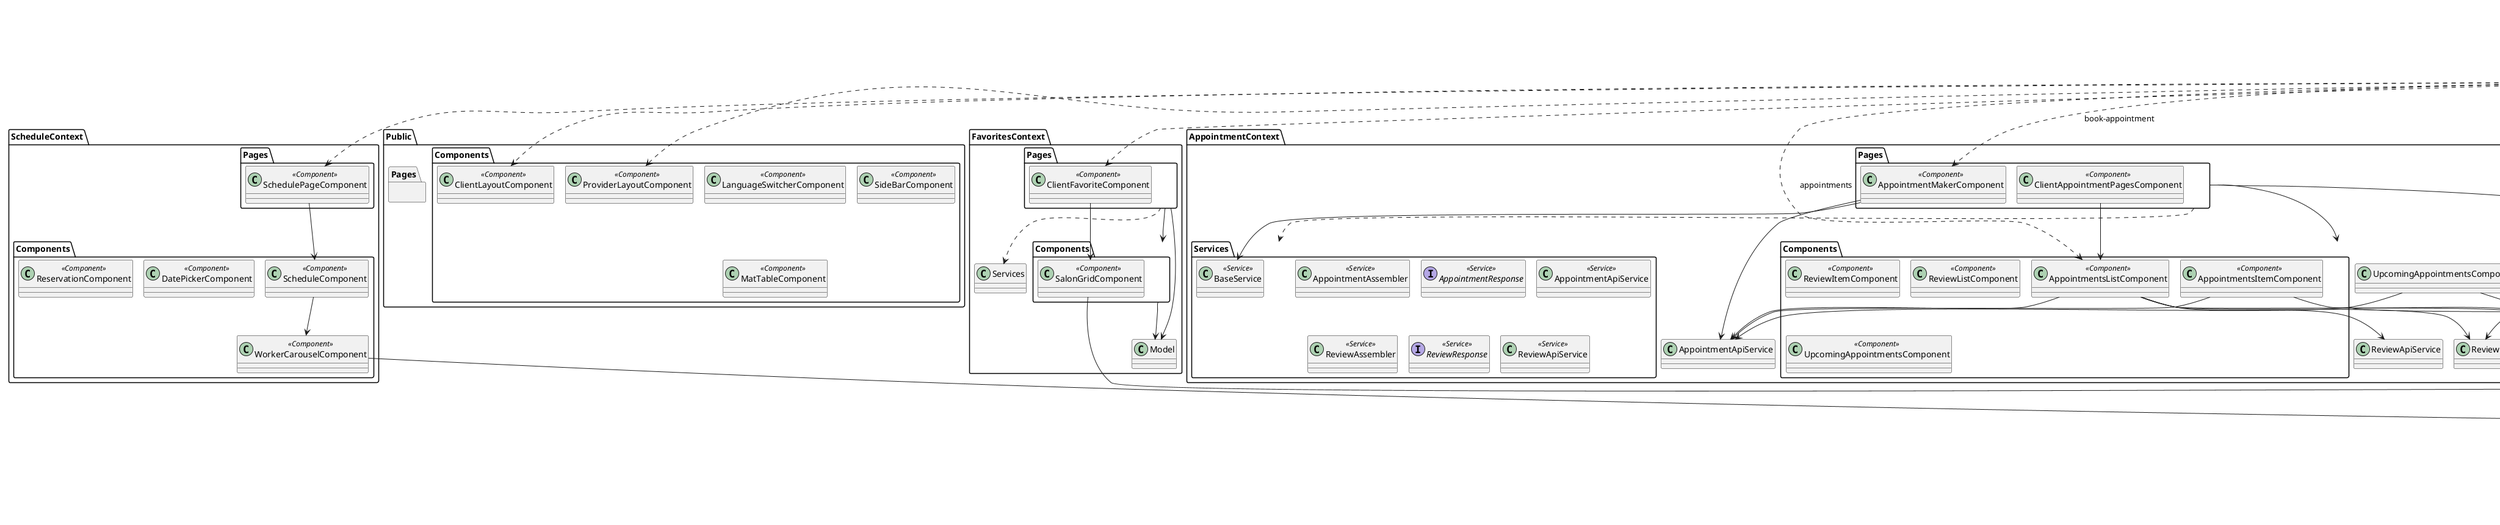 @startuml
!pragma layout smetana

title uTime - Frontend Class Diagram with Routing & Contexts

' === Application Shell ===
package App {
  class AppComponent <<Component>>
}

' === Public ===
package Public {
  package Components {
    class LanguageSwitcherComponent <<Component>>
    class SideBarComponent <<Component>>
    class MatTableComponent <<Component>>
    class ClientLayoutComponent <<Component>>
    class ProviderLayoutComponent <<Component>>
  }
  package Pages {
  }
}

' === IAM ===
package iam {
  package Components {
    class LoginFormComponent <<Component>>
    class PlanSelectorComponent <<Component>>
    class RegisterFormComponent <<Component>>
    class RegisterFormProviderComponent <<Component>>
  }
  package Pages {
    class LoginPageComponent <<Component>>
    class RegisterPageComponent <<Component>>
  }
  ' Relaciones IAM
  LoginPageComponent --> LoginFormComponent
  RegisterPageComponent --> RegisterFormComponent
  RegisterPageComponent --> PlanSelectorComponent
}

' === Dashboard Context ===
package DashboardContext {
  package Components {
    class ReviewItemComponent <<Component>>
    class ReviewListComponent <<Component>>
    class SalonItemComponent <<Component>>
    class SalonListComponent <<Component>>
    class StaffItemComponent <<Component>>
    class StaffListComponent <<Component>>
    class UpcomingAppointmentsComponent <<Component>>
  }
  package Model {
    entity Appointment <<Entity>>
    entity Review <<Entity>>
    entity Salon <<Entity>>
    entity Worker <<Entity>>
  }
  package Services {
    class AppointmentAssembler <<Service>>
    class AppointmentResponse <<Service>>
    class AppointmentApiService <<Service>>
    class ReviewAssembler <<Service>>
    class ReviewResponse <<Service>>
    class ReviewApiService <<Service>>
    class SalonAssembler <<Service>>
    class SalonResponse <<Service>>
    class SalonApiService <<Service>>
    class WorkerAssembler <<Service>>
    class WorkerResponse <<Service>>
    class WorkerApiService <<Service>>
  }
  package Pages {
    class ClientDashboardComponent <<Component>>
    class ProfessionalDashboardComponent <<Component>>
  }
  ' Relaciones Dashboard
  ClientDashboardComponent --> ReviewListComponent
  ClientDashboardComponent --> SalonListComponent
  ClientDashboardComponent --> StaffListComponent
  ClientDashboardComponent --> UpcomingAppointmentsComponent
  ProfessionalDashboardComponent --> ReviewListComponent
  ProfessionalDashboardComponent --> SalonItemComponent
  ProfessionalDashboardComponent --> StaffItemComponent
  Pages .> Services
  Pages --> Components
  Pages --> Model
  Components --> Model
  Services --> Model
}

' === Appointment Context ===
package AppointmentContext {
  package Components {
    class AppointmentsItemComponent <<Component>>
    class AppointmentsListComponent <<Component>>
    class ReviewItemComponent <<Component>>
    class ReviewListComponent <<Component>>
    class UpcomingAppointmentsComponent <<Component>>
  }
  package Model {
    entity ClientAppointment <<Entity>>
    entity Review <<Entity>>
  }
  package Services {
    class AppointmentAssembler <<Service>>
    interface AppointmentResponse <<Service>>
    class AppointmentApiService <<Service>>
    class ReviewAssembler <<Service>>
    interface ReviewResponse <<Service>>
    class ReviewApiService <<Service>>
    class BaseService <<Service>>
  }
  package Pages {
    class AppointmentMakerComponent <<Component>>
    class ClientAppointmentPagesComponent <<Component>>
  }
  ' Relaciones Appointment
  AppointmentsItemComponent --> AppointmentApiService
  AppointmentsItemComponent --> ClientAppointment
  AppointmentsListComponent --> AppointmentApiService
  AppointmentsListComponent --> ReviewApiService
  AppointmentsListComponent --> ClientAppointment
  AppointmentsListComponent --> Review
  ReviewListComponent --> Review
  UpcomingAppointmentsComponent --> AppointmentApiService
  UpcomingAppointmentsComponent --> ClientAppointment
  AppointmentMakerComponent --> AppointmentApiService
  AppointmentMakerComponent --> BaseService
  ClientAppointmentPagesComponent --> AppointmentsListComponent
  Pages ..> Services
  Pages --> Components
  Pages --> Model
  Components --> Model
}

' === Favorites Context ===
package FavoritesContext {
  package Components {
    class SalonGridComponent <<Component>>
  }
  package Pages {
    class ClientFavoriteComponent <<Component>>
  }
  ' Relaciones Favorites
  SalonGridComponent --> Salon
  ClientFavoriteComponent --> SalonGridComponent
  Pages ..> Services
  Pages --> Components
  Pages --> Model
  Components --> Model
}

' === Profile Context ===
package ProfileContext {
  package Components {
    class ProfileHeaderComponent <<Component>>
    class ProfilePortfolioComponent <<Component>>
    class ReviewItemComponent <<Component>>
    class ReviewListComponent <<Component>>
  }
  package Model {
    class SalonProfile <<Entity>>
    class Review <<Entity>>
  }
  package Services {
    class SalonProfileAssembler <<Service>>
    class SalonProfileResponse <<Service>>
    class SalonProfileApiService <<Service>>
  }
  package Pages {
    class ProfilePageComponent <<Component>>
  }
  ' Relaciones ProfileContext
  ProfilePageComponent --> ProfileHeaderComponent
  ProfilePageComponent --> ProfilePortfolioComponent
  ProfilePageComponent --> ReviewListComponent
  ProfileHeaderComponent --> SalonProfile
  ProfilePortfolioComponent --> SalonProfile
  ReviewListComponent --> Review
  SalonProfileApiService --> SalonProfile
  SalonProfileAssembler --> SalonProfileResponse
  SalonProfileAssembler --> SalonProfile
}

package ProfileClient {
  package Components {
    class ProfileComponent <<Component>>
  }
  package Pages {
    class ClientProfileComponent <<Component>>
  }
  package Service {
    class ProfileApiService <<Service>>
  }
  package Model {
    class Profile <<Entity>>
  }
  ' Relaciones ProfileClient
  ClientProfileComponent --> ProfileComponent
  ProfileComponent --> ProfileApiService
  ProfileComponent --> Profile
  ProfileApiService --> Profile
}

' === ProviderSettings Context ===
package ProviderSettings {
  package Pages {
    class SettingsPageComponent <<Component>>
  }
  package Components {
    class SettingsComponent <<Component>>
    class SettingsPasswordComponent <<Component>>
  }
  ' Relaciones ProviderSettings
  SettingsPageComponent --> SettingsComponent
  SettingsPageComponent --> SettingsPasswordComponent
  SettingsComponent --> SalonProfile
  SettingsPasswordComponent --> SalonProfileApiService
}

' === Schedule Context ===
package ScheduleContext {
  package Components {
    class ScheduleComponent <<Component>>
    class DatePickerComponent <<Component>>
    class ReservationComponent <<Component>>
    class WorkerCarouselComponent <<Component>>
  }
  package Pages {
    class SchedulePageComponent <<Component>>
  }
  ' Relaciones ScheduleContext
  SchedulePageComponent --> ScheduleComponent
  ScheduleComponent --> WorkerCarouselComponent
  WorkerCarouselComponent --> Worker
}

' === Services Context ===
package ServicesContext{
  class ServiceDialogComponent <<Component>>
  class ServiceListComponent <<Component>>
  class ServiceTableComponent <<Component>>
  package Entity {
    class Service <<Entity>>
  }
  package Pages {
    class ServicesTabComponent <<Component>>
  }
  package Services {
    class ServiceAssembler <<Service>>
    class ServiceResponse <<Service>>
    class ServiceApiService <<Service>>
  }
  ' Relaciones ServicesContext
  ServiceDialogComponent --> ServiceResponse
  ServiceListComponent --> ServiceApiService
  ServiceTableComponent --> ServiceApiService
  ServicesTabComponent --> ServiceListComponent
  ServiceAssembler --> ServiceResponse
  ServiceAssembler --> Service
}

' === Shared (Base) ===
package SharedContext{
  class BaseService <<Service>>
  class HttpClient
  class HttpHeaders
  class Observable
  BaseService ..> HttpClient : uses
  BaseService ..> HttpHeaders : uses
  BaseService ..> Observable : returns
}

' === Subscription Context ===
package SubscriptionContext{
  package Components {
    class SubscriptionPlanComponent <<Component>>
  }
  package Pages {
    class SubscriptionTabComponent <<Component>>
  }
  ' Relaciones SubscriptionContext
  SubscriptionTabComponent --> SubscriptionPlanComponent
}

' === Routing Relations ===
AppComponent ..> ClientLayoutComponent
AppComponent ..> ProviderLayoutComponent
AppComponent ..> ClientDashboardComponent
AppComponent ..> ProfessionalDashboardComponent
AppComponent ..> AppointmentsListComponent : "appointments"
AppComponent ..> SchedulePageComponent
AppComponent ..> ServicesTabComponent
AppComponent ..> ClientFavoriteComponent
AppComponent ..> ClientProfileComponent
AppComponent ..> ProfilePageComponent
AppComponent ..> SubscriptionTabComponent
AppComponent ..> AppointmentMakerComponent : "book-appointment"

' Fallback: Redirect '**' to '' handled by router, not shown here
@enduml
